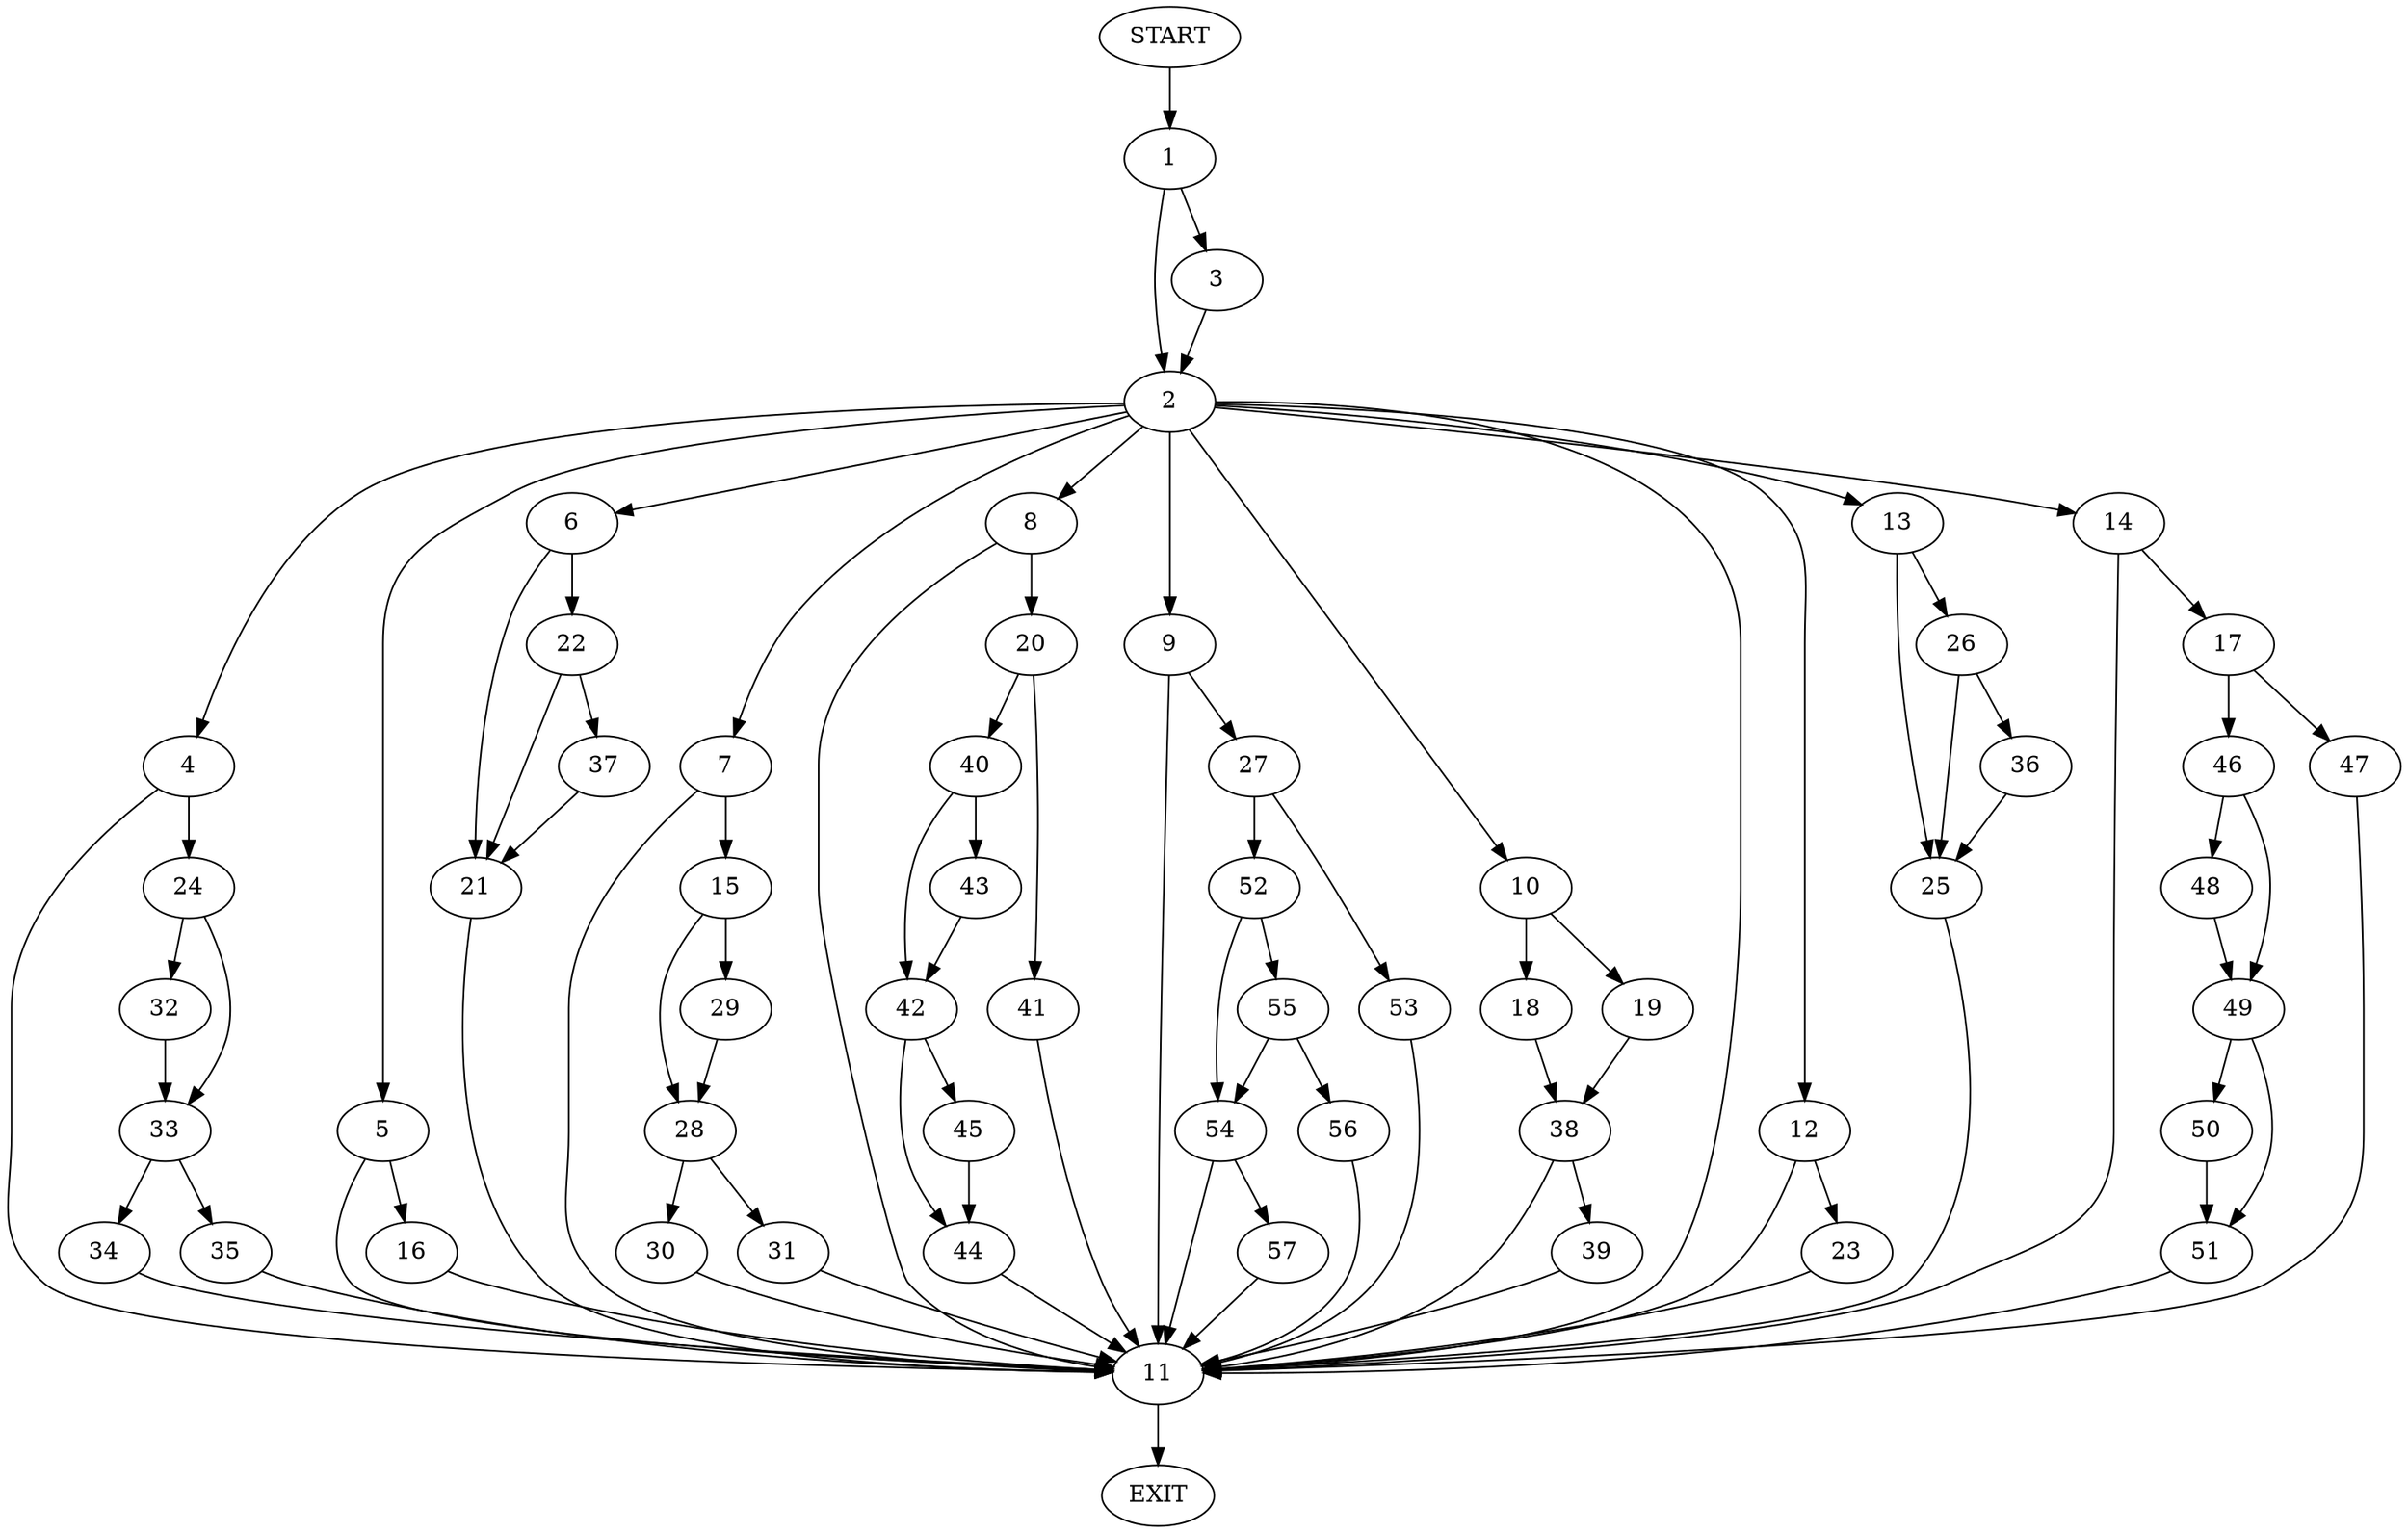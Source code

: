 digraph {
0 [label="START"]
58 [label="EXIT"]
0 -> 1
1 -> 2
1 -> 3
2 -> 4
2 -> 5
2 -> 6
2 -> 7
2 -> 8
2 -> 9
2 -> 10
2 -> 11
2 -> 12
2 -> 13
2 -> 14
3 -> 2
7 -> 11
7 -> 15
5 -> 16
5 -> 11
14 -> 11
14 -> 17
10 -> 18
10 -> 19
11 -> 58
8 -> 11
8 -> 20
6 -> 21
6 -> 22
12 -> 23
12 -> 11
4 -> 11
4 -> 24
13 -> 25
13 -> 26
9 -> 27
9 -> 11
15 -> 28
15 -> 29
28 -> 30
28 -> 31
29 -> 28
31 -> 11
30 -> 11
24 -> 32
24 -> 33
32 -> 33
33 -> 34
33 -> 35
35 -> 11
34 -> 11
26 -> 25
26 -> 36
25 -> 11
36 -> 25
22 -> 21
22 -> 37
21 -> 11
37 -> 21
19 -> 38
18 -> 38
38 -> 11
38 -> 39
39 -> 11
16 -> 11
20 -> 40
20 -> 41
41 -> 11
40 -> 42
40 -> 43
43 -> 42
42 -> 44
42 -> 45
44 -> 11
45 -> 44
17 -> 46
17 -> 47
46 -> 48
46 -> 49
47 -> 11
49 -> 50
49 -> 51
48 -> 49
51 -> 11
50 -> 51
27 -> 52
27 -> 53
52 -> 54
52 -> 55
53 -> 11
55 -> 54
55 -> 56
54 -> 57
54 -> 11
56 -> 11
57 -> 11
23 -> 11
}
